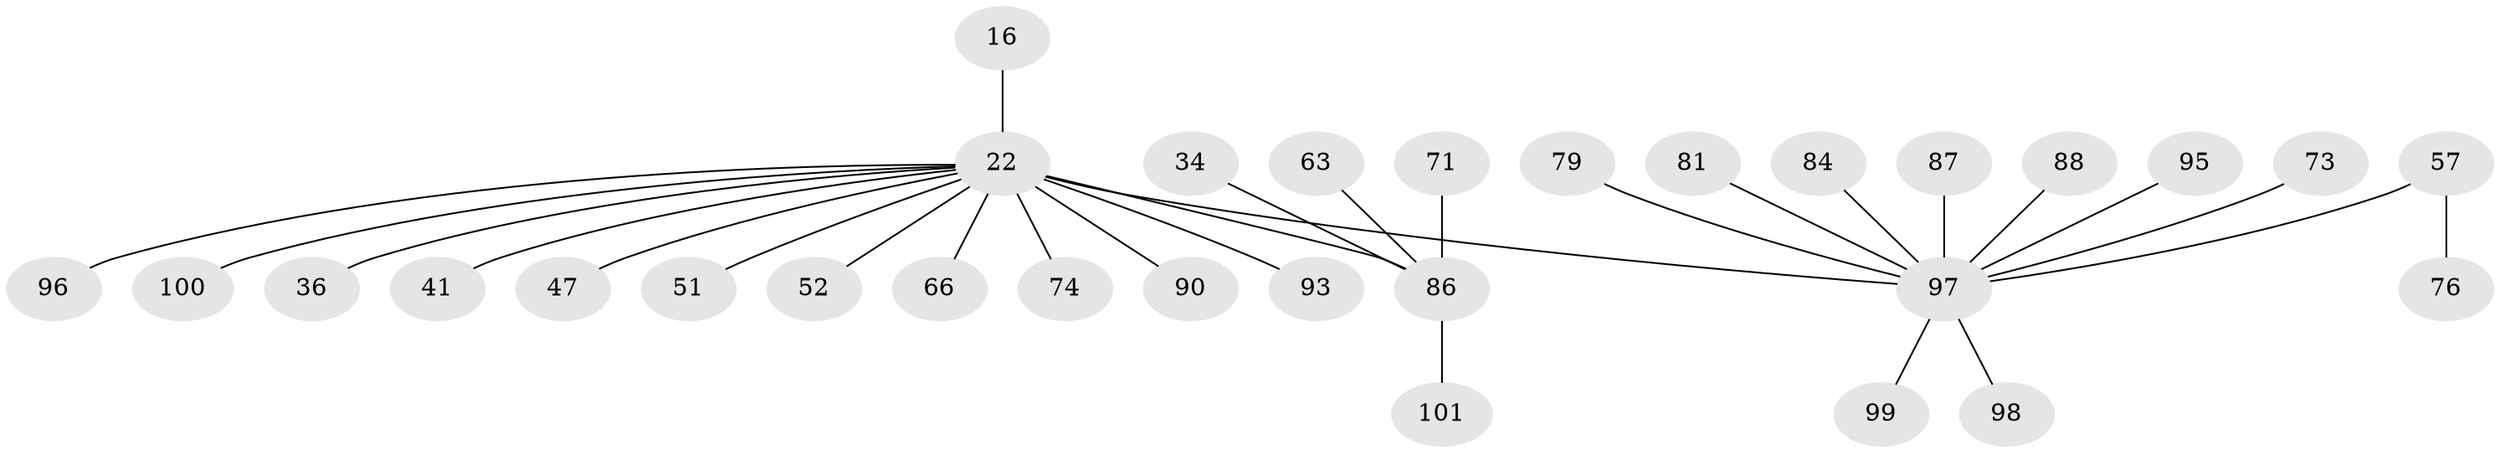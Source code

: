 // original degree distribution, {3: 0.09900990099009901, 23: 0.009900990099009901, 7: 0.009900990099009901, 2: 0.13861386138613863, 4: 0.0594059405940594, 15: 0.009900990099009901, 1: 0.6435643564356436, 6: 0.009900990099009901, 5: 0.019801980198019802}
// Generated by graph-tools (version 1.1) at 2025/51/03/04/25 21:51:21]
// undirected, 30 vertices, 29 edges
graph export_dot {
graph [start="1"]
  node [color=gray90,style=filled];
  16;
  22 [super="+6"];
  34;
  36;
  41;
  47;
  51;
  52;
  57 [super="+29"];
  63;
  66;
  71;
  73 [super="+13"];
  74 [super="+19"];
  76;
  79;
  81 [super="+4"];
  84 [super="+48"];
  86 [super="+75+54"];
  87 [super="+78"];
  88;
  90;
  93;
  95 [super="+69"];
  96;
  97 [super="+82+91+68+70"];
  98;
  99 [super="+89+92"];
  100 [super="+94"];
  101;
  16 -- 22;
  22 -- 47;
  22 -- 51;
  22 -- 96;
  22 -- 66;
  22 -- 36;
  22 -- 41;
  22 -- 52;
  22 -- 90;
  22 -- 93;
  22 -- 86 [weight=3];
  22 -- 74;
  22 -- 100;
  22 -- 97 [weight=2];
  34 -- 86;
  57 -- 76;
  57 -- 97 [weight=2];
  63 -- 86;
  71 -- 86;
  73 -- 97;
  79 -- 97;
  81 -- 97;
  84 -- 97;
  86 -- 101;
  87 -- 97;
  88 -- 97;
  95 -- 97;
  97 -- 98;
  97 -- 99;
}
